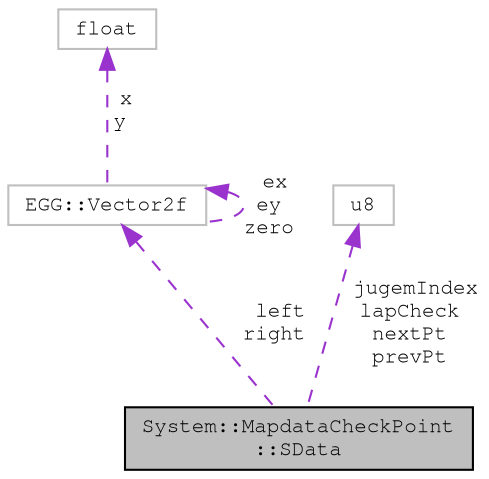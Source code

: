 digraph "System::MapdataCheckPoint::SData"
{
 // LATEX_PDF_SIZE
  edge [fontname="FreeMono",fontsize="10",labelfontname="FreeMono",labelfontsize="10"];
  node [fontname="FreeMono",fontsize="10",shape=record];
  Node1 [label="System::MapdataCheckPoint\l::SData",height=0.2,width=0.4,color="black", fillcolor="grey75", style="filled", fontcolor="black",tooltip=" "];
  Node2 -> Node1 [dir="back",color="darkorchid3",fontsize="10",style="dashed",label=" left\nright" ,fontname="FreeMono"];
  Node2 [label="EGG::Vector2f",height=0.2,width=0.4,color="grey75", fillcolor="white", style="filled",URL="$struct_e_g_g_1_1_vector2f.html",tooltip=" "];
  Node3 -> Node2 [dir="back",color="darkorchid3",fontsize="10",style="dashed",label=" x\ny" ,fontname="FreeMono"];
  Node3 [label="float",height=0.2,width=0.4,color="grey75", fillcolor="white", style="filled",tooltip=" "];
  Node2 -> Node2 [dir="back",color="darkorchid3",fontsize="10",style="dashed",label=" ex\ney\nzero" ,fontname="FreeMono"];
  Node4 -> Node1 [dir="back",color="darkorchid3",fontsize="10",style="dashed",label=" jugemIndex\nlapCheck\nnextPt\nprevPt" ,fontname="FreeMono"];
  Node4 [label="u8",height=0.2,width=0.4,color="grey75", fillcolor="white", style="filled",tooltip=" "];
}
